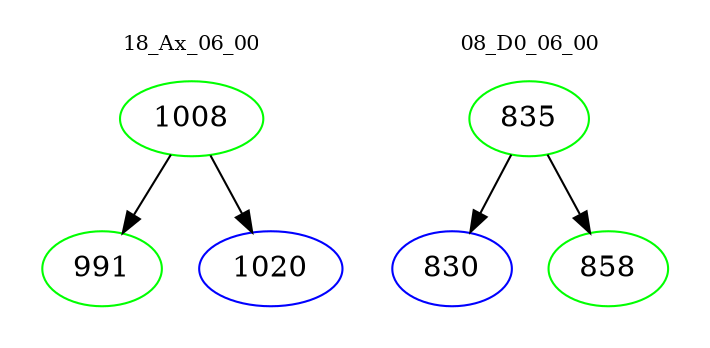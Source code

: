 digraph{
subgraph cluster_0 {
color = white
label = "18_Ax_06_00";
fontsize=10;
T0_1008 [label="1008", color="green"]
T0_1008 -> T0_991 [color="black"]
T0_991 [label="991", color="green"]
T0_1008 -> T0_1020 [color="black"]
T0_1020 [label="1020", color="blue"]
}
subgraph cluster_1 {
color = white
label = "08_D0_06_00";
fontsize=10;
T1_835 [label="835", color="green"]
T1_835 -> T1_830 [color="black"]
T1_830 [label="830", color="blue"]
T1_835 -> T1_858 [color="black"]
T1_858 [label="858", color="green"]
}
}
